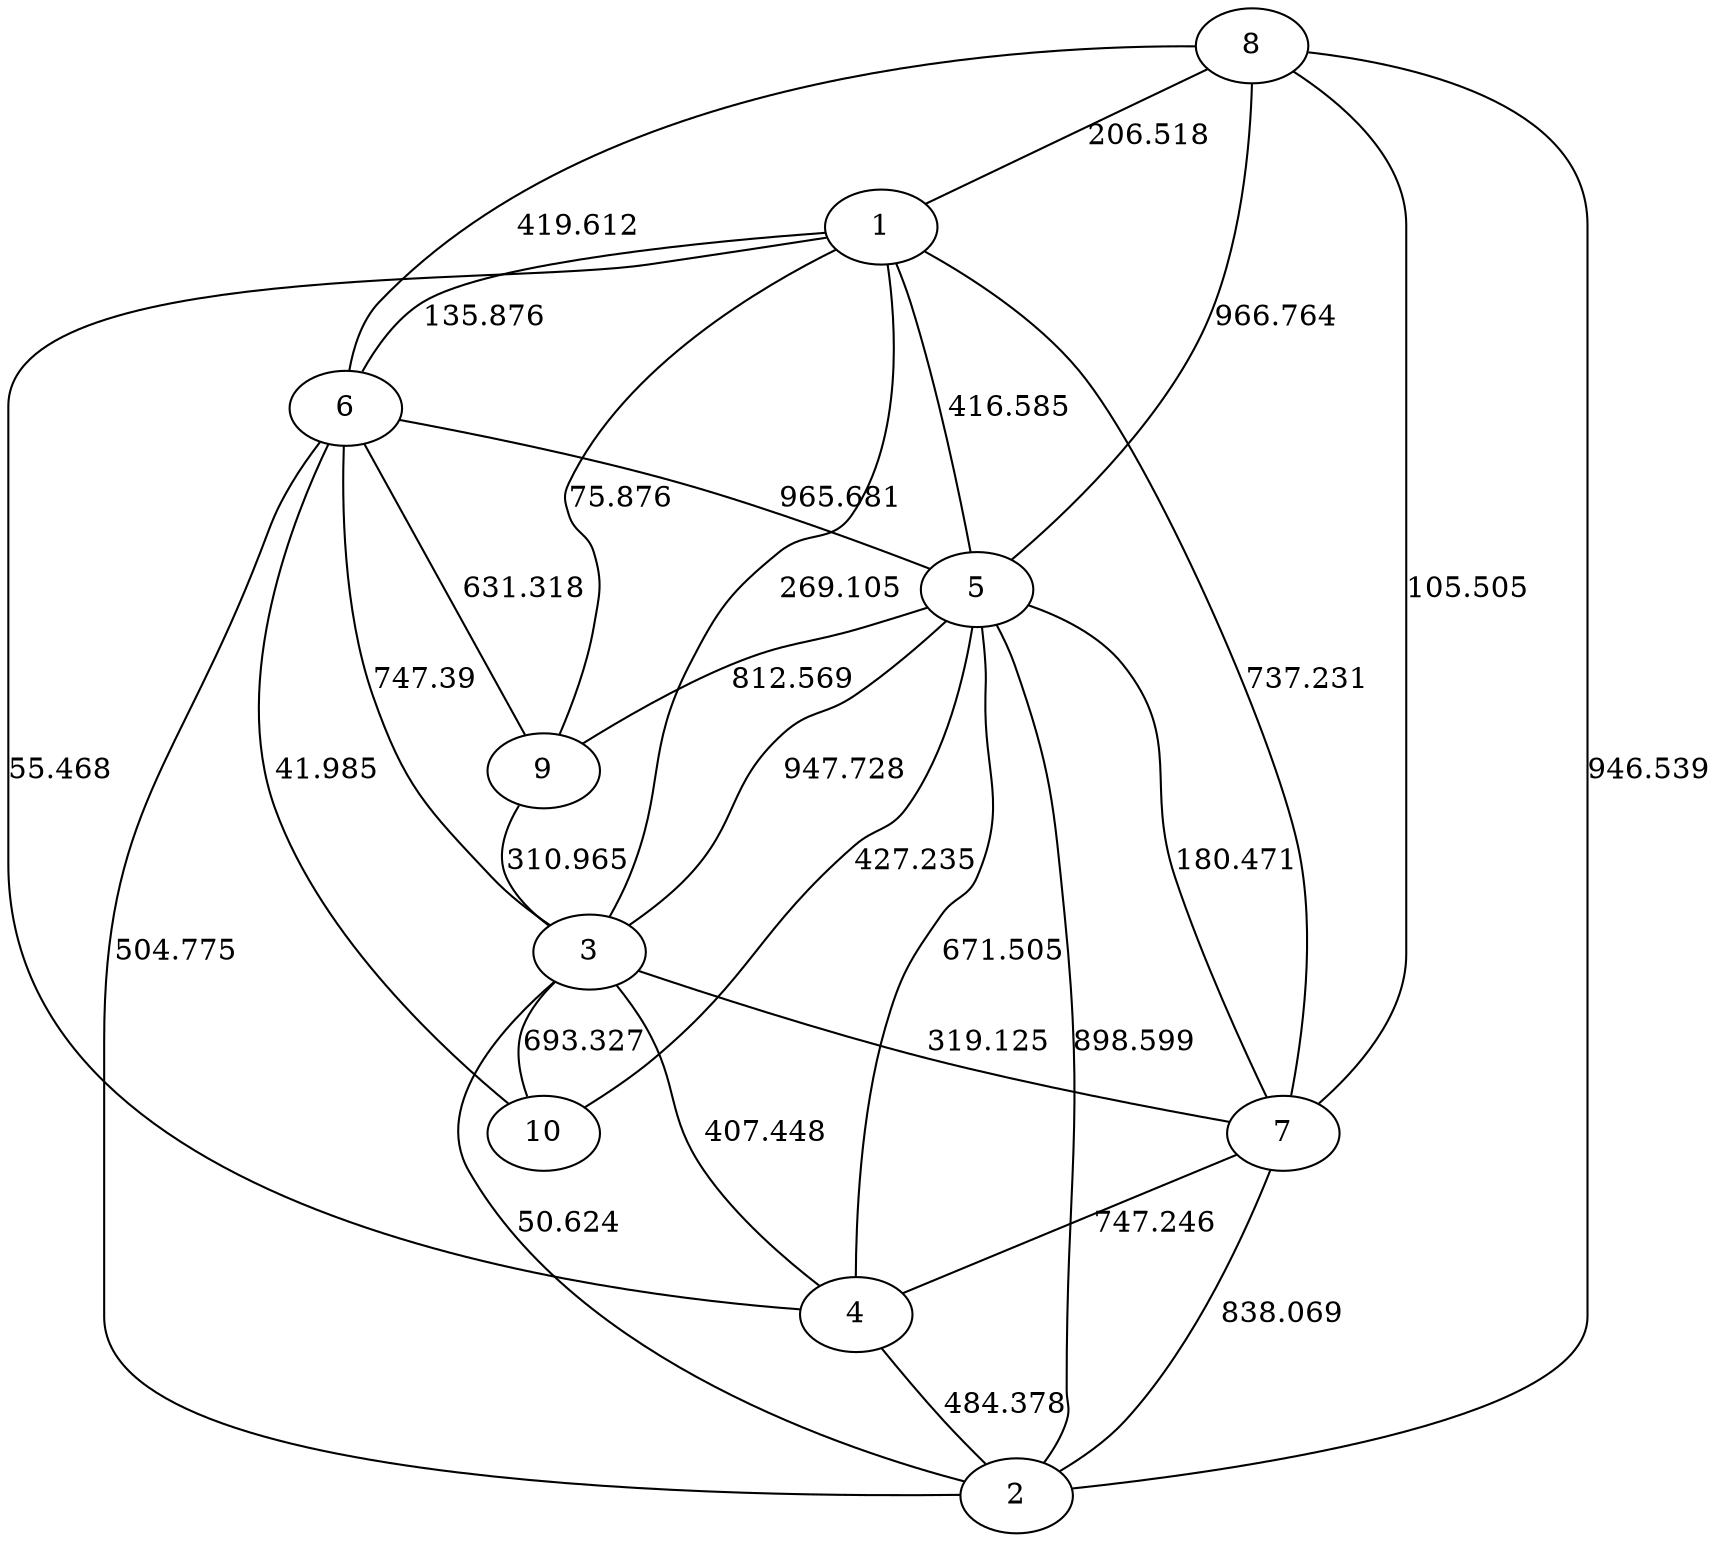 graph x {
1 -- 6[label=135.876];
1 -- 7[label=737.231];
1 -- 9[label=75.876];
2 -- 3[label=50.624];
2 -- 6[label=504.775];
3 -- 1[label=269.105];
3 -- 7[label=319.125];
3 -- 10[label=693.327];
4 -- 1[label=55.468];
4 -- 2[label=484.378];
4 -- 3[label=407.448];
5 -- 1[label=416.585];
5 -- 2[label=898.599];
5 -- 3[label=947.728];
5 -- 4[label=671.505];
5 -- 7[label=180.471];
5 -- 9[label=812.569];
5 -- 10[label=427.235];
6 -- 3[label=747.39];
6 -- 5[label=965.681];
6 -- 9[label=631.318];
6 -- 10[label=41.985];
7 -- 2[label=838.069];
7 -- 4[label=747.246];
8 -- 1[label=206.518];
8 -- 2[label=946.539];
8 -- 5[label=966.764];
8 -- 6[label=419.612];
8 -- 7[label=105.505];
9 -- 3[label=310.965];
}